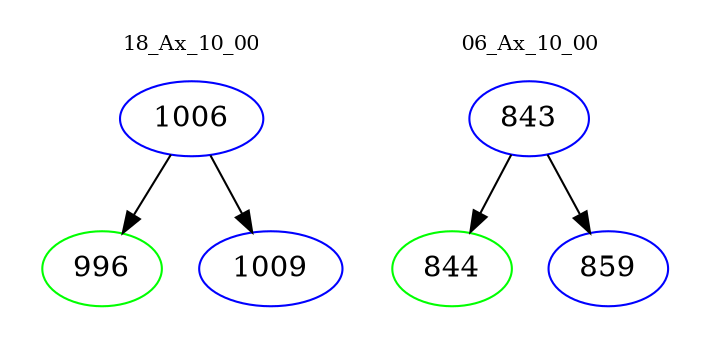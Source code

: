 digraph{
subgraph cluster_0 {
color = white
label = "18_Ax_10_00";
fontsize=10;
T0_1006 [label="1006", color="blue"]
T0_1006 -> T0_996 [color="black"]
T0_996 [label="996", color="green"]
T0_1006 -> T0_1009 [color="black"]
T0_1009 [label="1009", color="blue"]
}
subgraph cluster_1 {
color = white
label = "06_Ax_10_00";
fontsize=10;
T1_843 [label="843", color="blue"]
T1_843 -> T1_844 [color="black"]
T1_844 [label="844", color="green"]
T1_843 -> T1_859 [color="black"]
T1_859 [label="859", color="blue"]
}
}

